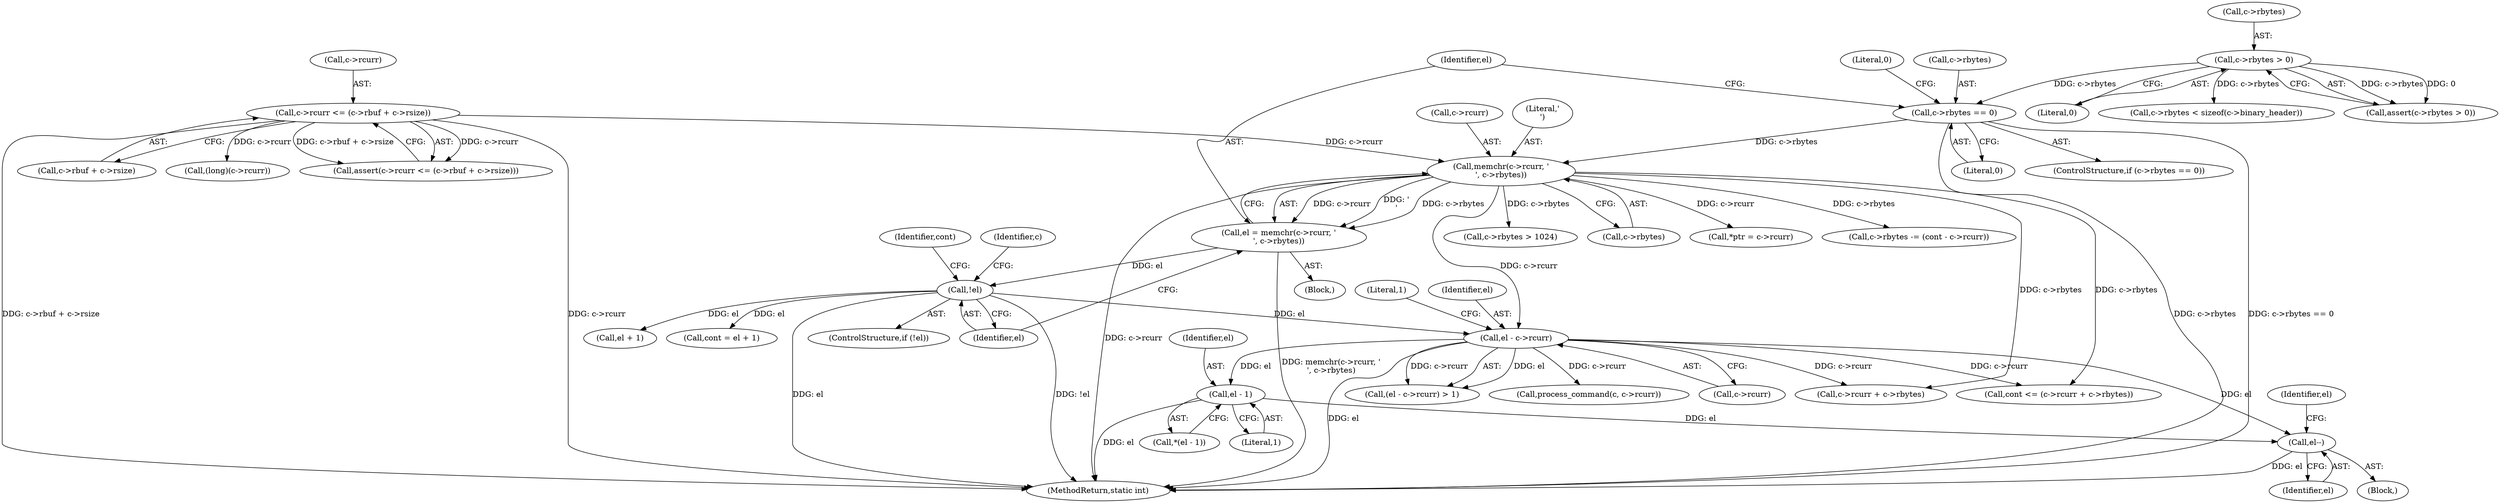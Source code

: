 digraph "0_memcached_75cc83685e103bc8ba380a57468c8f04413033f9@pointer" {
"1000554" [label="(Call,el--)"];
"1000549" [label="(Call,el - 1)"];
"1000541" [label="(Call,el - c->rcurr)"];
"1000493" [label="(Call,!el)"];
"1000482" [label="(Call,el = memchr(c->rcurr, '\n', c->rbytes))"];
"1000484" [label="(Call,memchr(c->rcurr, '\n', c->rbytes))"];
"1000115" [label="(Call,c->rcurr <= (c->rbuf + c->rsize))"];
"1000475" [label="(Call,c->rbytes == 0)"];
"1000127" [label="(Call,c->rbytes > 0)"];
"1000497" [label="(Call,c->rbytes > 1024)"];
"1000119" [label="(Call,c->rbuf + c->rsize)"];
"1000603" [label="(MethodReturn,static int)"];
"1000543" [label="(Call,c->rcurr)"];
"1000563" [label="(Call,c->rcurr + c->rbytes)"];
"1000492" [label="(ControlStructure,if (!el))"];
"1000494" [label="(Identifier,el)"];
"1000128" [label="(Call,c->rbytes)"];
"1000116" [label="(Call,c->rcurr)"];
"1000546" [label="(Literal,1)"];
"1000115" [label="(Call,c->rcurr <= (c->rbuf + c->rsize))"];
"1000475" [label="(Call,c->rbytes == 0)"];
"1000484" [label="(Call,memchr(c->rcurr, '\n', c->rbytes))"];
"1000554" [label="(Call,el--)"];
"1000482" [label="(Call,el = memchr(c->rcurr, '\n', c->rbytes))"];
"1000476" [label="(Call,c->rbytes)"];
"1000481" [label="(Literal,0)"];
"1000127" [label="(Call,c->rbytes > 0)"];
"1000499" [label="(Identifier,c)"];
"1000542" [label="(Identifier,el)"];
"1000211" [label="(Call,(long)(c->rcurr))"];
"1000558" [label="(Identifier,el)"];
"1000555" [label="(Identifier,el)"];
"1000541" [label="(Call,el - c->rcurr)"];
"1000535" [label="(Call,el + 1)"];
"1000553" [label="(Block,)"];
"1000489" [label="(Call,c->rbytes)"];
"1000550" [label="(Identifier,el)"];
"1000131" [label="(Literal,0)"];
"1000471" [label="(Block,)"];
"1000504" [label="(Call,*ptr = c->rcurr)"];
"1000533" [label="(Call,cont = el + 1)"];
"1000195" [label="(Call,c->rbytes < sizeof(c->binary_header))"];
"1000114" [label="(Call,assert(c->rcurr <= (c->rbuf + c->rsize)))"];
"1000485" [label="(Call,c->rcurr)"];
"1000575" [label="(Call,c->rbytes -= (cont - c->rcurr))"];
"1000548" [label="(Call,*(el - 1))"];
"1000126" [label="(Call,assert(c->rbytes > 0))"];
"1000534" [label="(Identifier,cont)"];
"1000551" [label="(Literal,1)"];
"1000488" [label="(Literal,'\n')"];
"1000561" [label="(Call,cont <= (c->rcurr + c->rbytes))"];
"1000479" [label="(Literal,0)"];
"1000549" [label="(Call,el - 1)"];
"1000540" [label="(Call,(el - c->rcurr) > 1)"];
"1000483" [label="(Identifier,el)"];
"1000493" [label="(Call,!el)"];
"1000474" [label="(ControlStructure,if (c->rbytes == 0))"];
"1000570" [label="(Call,process_command(c, c->rcurr))"];
"1000554" -> "1000553"  [label="AST: "];
"1000554" -> "1000555"  [label="CFG: "];
"1000555" -> "1000554"  [label="AST: "];
"1000558" -> "1000554"  [label="CFG: "];
"1000554" -> "1000603"  [label="DDG: el"];
"1000549" -> "1000554"  [label="DDG: el"];
"1000541" -> "1000554"  [label="DDG: el"];
"1000549" -> "1000548"  [label="AST: "];
"1000549" -> "1000551"  [label="CFG: "];
"1000550" -> "1000549"  [label="AST: "];
"1000551" -> "1000549"  [label="AST: "];
"1000548" -> "1000549"  [label="CFG: "];
"1000549" -> "1000603"  [label="DDG: el"];
"1000541" -> "1000549"  [label="DDG: el"];
"1000541" -> "1000540"  [label="AST: "];
"1000541" -> "1000543"  [label="CFG: "];
"1000542" -> "1000541"  [label="AST: "];
"1000543" -> "1000541"  [label="AST: "];
"1000546" -> "1000541"  [label="CFG: "];
"1000541" -> "1000603"  [label="DDG: el"];
"1000541" -> "1000540"  [label="DDG: el"];
"1000541" -> "1000540"  [label="DDG: c->rcurr"];
"1000493" -> "1000541"  [label="DDG: el"];
"1000484" -> "1000541"  [label="DDG: c->rcurr"];
"1000541" -> "1000561"  [label="DDG: c->rcurr"];
"1000541" -> "1000563"  [label="DDG: c->rcurr"];
"1000541" -> "1000570"  [label="DDG: c->rcurr"];
"1000493" -> "1000492"  [label="AST: "];
"1000493" -> "1000494"  [label="CFG: "];
"1000494" -> "1000493"  [label="AST: "];
"1000499" -> "1000493"  [label="CFG: "];
"1000534" -> "1000493"  [label="CFG: "];
"1000493" -> "1000603"  [label="DDG: el"];
"1000493" -> "1000603"  [label="DDG: !el"];
"1000482" -> "1000493"  [label="DDG: el"];
"1000493" -> "1000533"  [label="DDG: el"];
"1000493" -> "1000535"  [label="DDG: el"];
"1000482" -> "1000471"  [label="AST: "];
"1000482" -> "1000484"  [label="CFG: "];
"1000483" -> "1000482"  [label="AST: "];
"1000484" -> "1000482"  [label="AST: "];
"1000494" -> "1000482"  [label="CFG: "];
"1000482" -> "1000603"  [label="DDG: memchr(c->rcurr, '\n', c->rbytes)"];
"1000484" -> "1000482"  [label="DDG: c->rcurr"];
"1000484" -> "1000482"  [label="DDG: '\n'"];
"1000484" -> "1000482"  [label="DDG: c->rbytes"];
"1000484" -> "1000489"  [label="CFG: "];
"1000485" -> "1000484"  [label="AST: "];
"1000488" -> "1000484"  [label="AST: "];
"1000489" -> "1000484"  [label="AST: "];
"1000484" -> "1000603"  [label="DDG: c->rcurr"];
"1000115" -> "1000484"  [label="DDG: c->rcurr"];
"1000475" -> "1000484"  [label="DDG: c->rbytes"];
"1000484" -> "1000497"  [label="DDG: c->rbytes"];
"1000484" -> "1000504"  [label="DDG: c->rcurr"];
"1000484" -> "1000561"  [label="DDG: c->rbytes"];
"1000484" -> "1000563"  [label="DDG: c->rbytes"];
"1000484" -> "1000575"  [label="DDG: c->rbytes"];
"1000115" -> "1000114"  [label="AST: "];
"1000115" -> "1000119"  [label="CFG: "];
"1000116" -> "1000115"  [label="AST: "];
"1000119" -> "1000115"  [label="AST: "];
"1000114" -> "1000115"  [label="CFG: "];
"1000115" -> "1000603"  [label="DDG: c->rbuf + c->rsize"];
"1000115" -> "1000603"  [label="DDG: c->rcurr"];
"1000115" -> "1000114"  [label="DDG: c->rcurr"];
"1000115" -> "1000114"  [label="DDG: c->rbuf + c->rsize"];
"1000115" -> "1000211"  [label="DDG: c->rcurr"];
"1000475" -> "1000474"  [label="AST: "];
"1000475" -> "1000479"  [label="CFG: "];
"1000476" -> "1000475"  [label="AST: "];
"1000479" -> "1000475"  [label="AST: "];
"1000481" -> "1000475"  [label="CFG: "];
"1000483" -> "1000475"  [label="CFG: "];
"1000475" -> "1000603"  [label="DDG: c->rbytes"];
"1000475" -> "1000603"  [label="DDG: c->rbytes == 0"];
"1000127" -> "1000475"  [label="DDG: c->rbytes"];
"1000127" -> "1000126"  [label="AST: "];
"1000127" -> "1000131"  [label="CFG: "];
"1000128" -> "1000127"  [label="AST: "];
"1000131" -> "1000127"  [label="AST: "];
"1000126" -> "1000127"  [label="CFG: "];
"1000127" -> "1000126"  [label="DDG: c->rbytes"];
"1000127" -> "1000126"  [label="DDG: 0"];
"1000127" -> "1000195"  [label="DDG: c->rbytes"];
}
